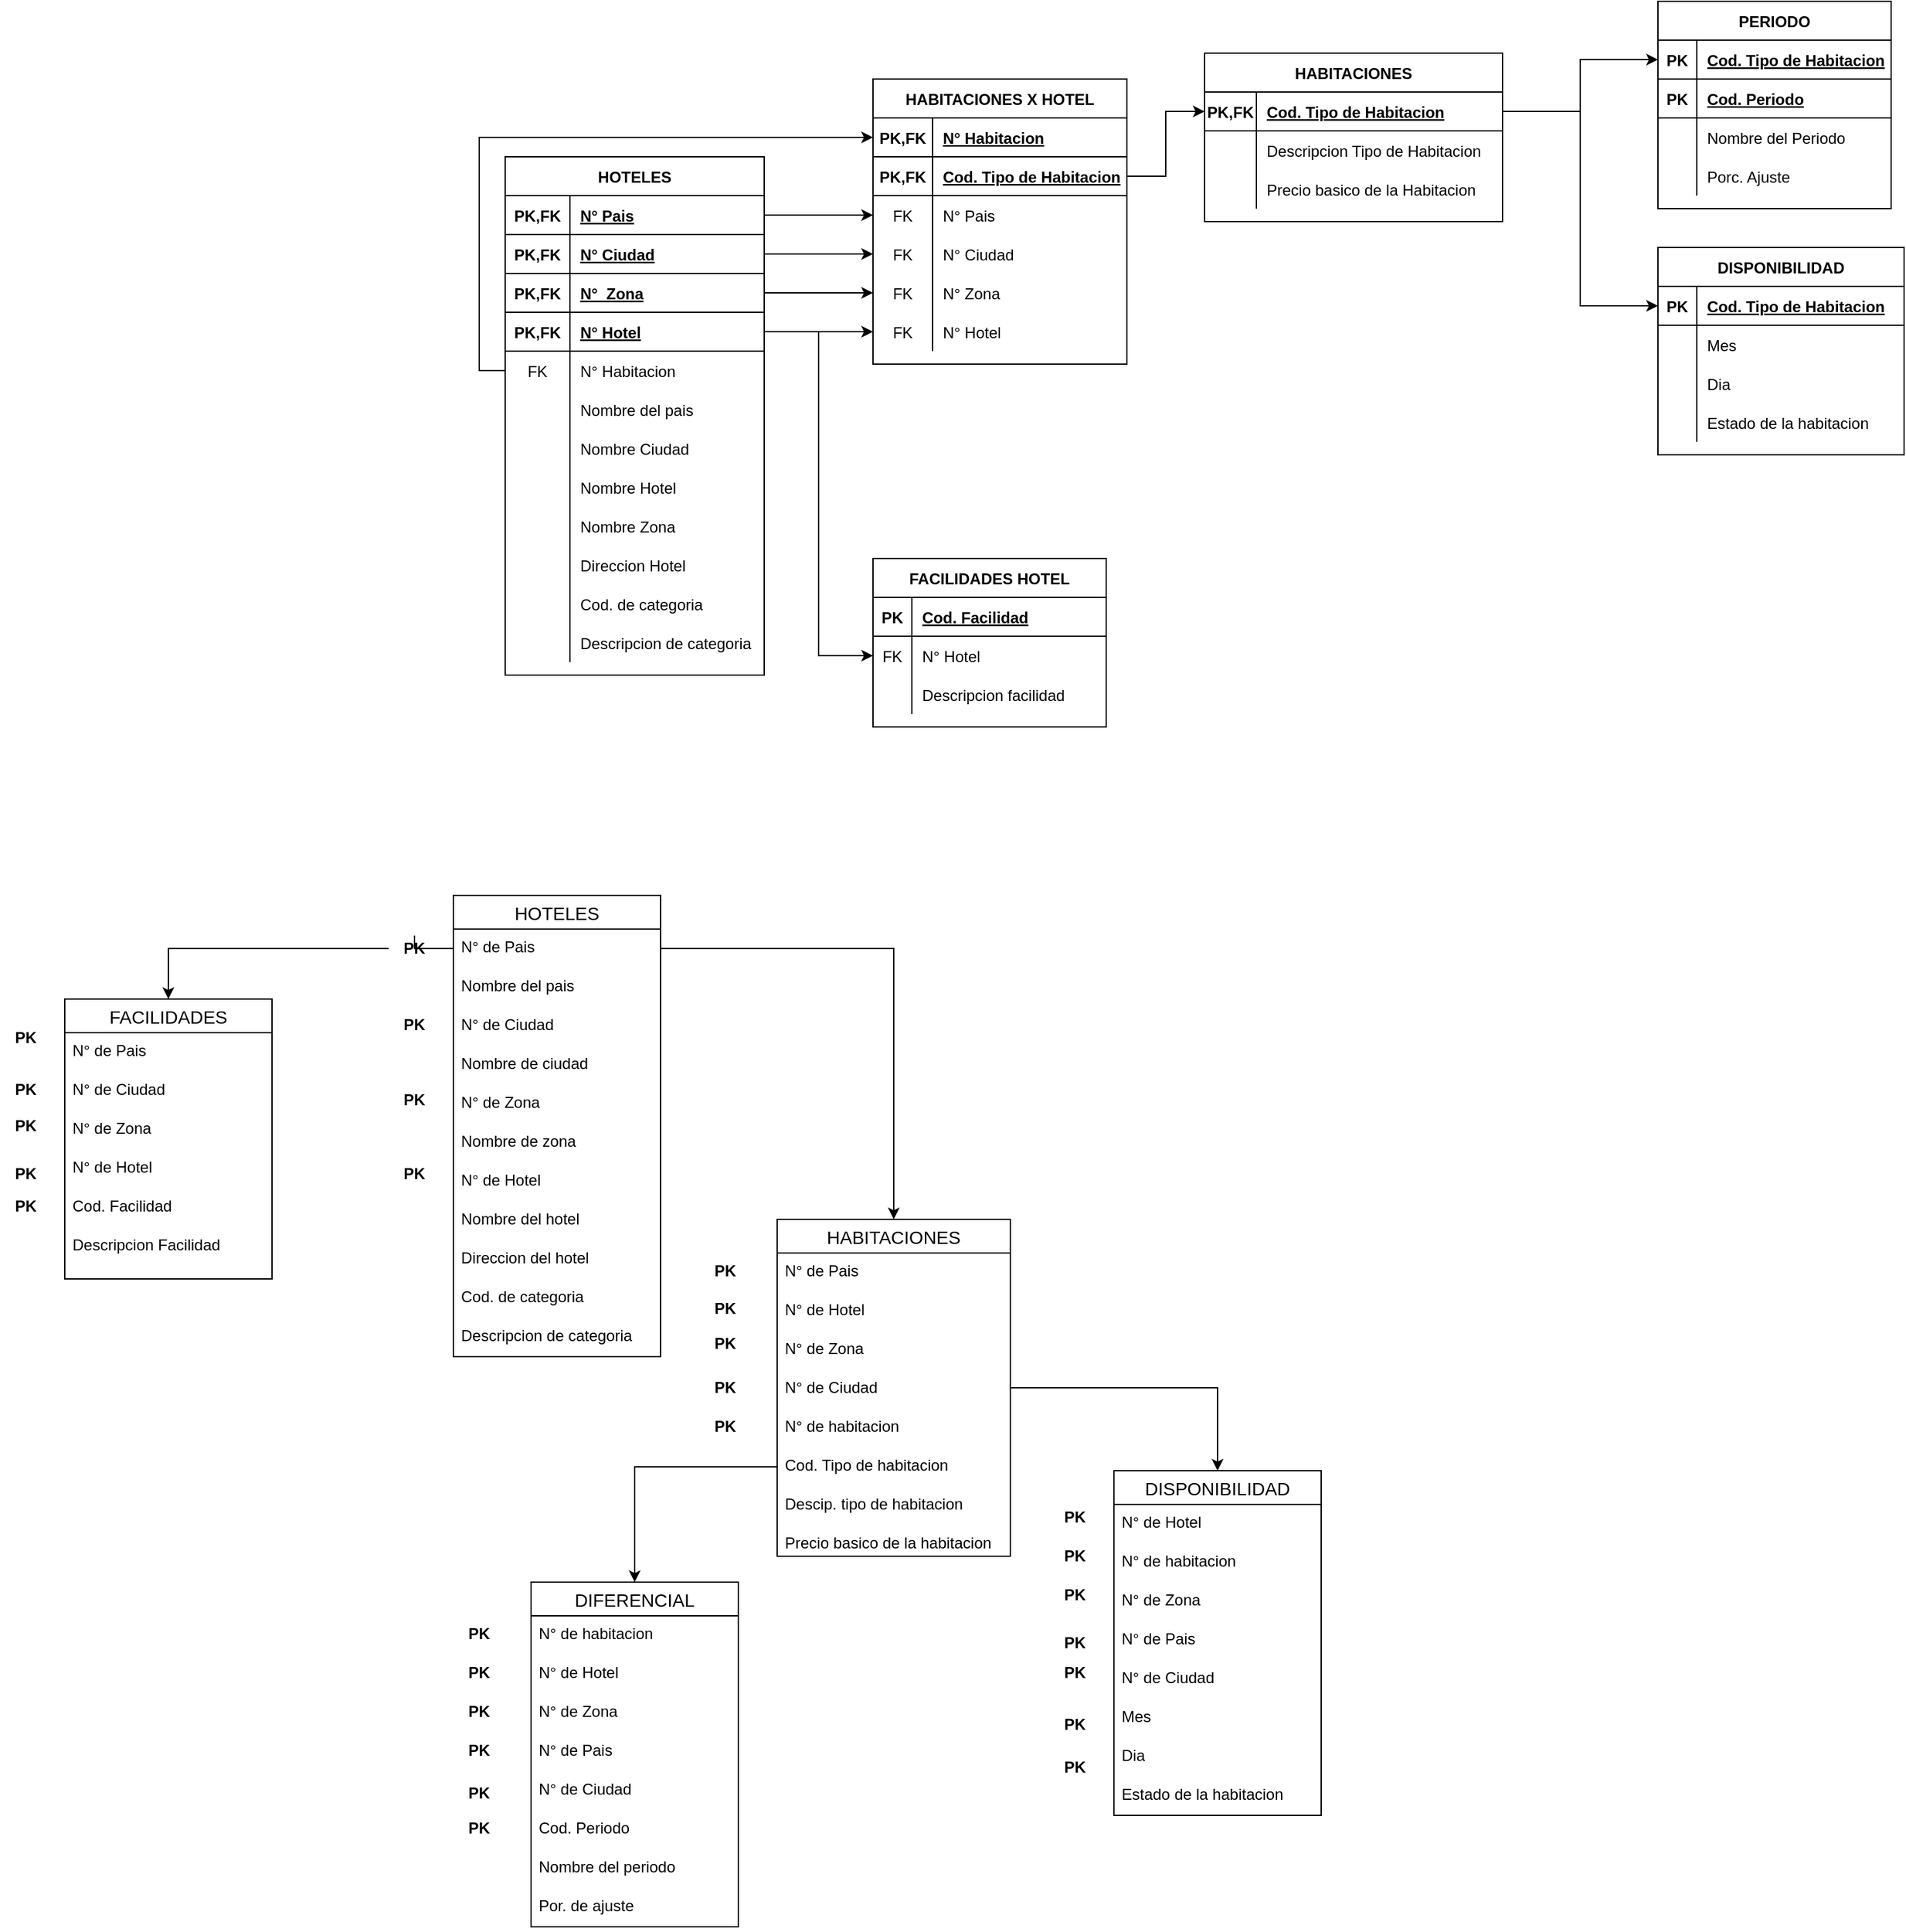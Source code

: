 <mxfile version="14.6.5" type="device"><diagram id="PNpQu36TEjZuCSMmcE2p" name="Page-1"><mxGraphModel dx="2406" dy="820" grid="1" gridSize="10" guides="1" tooltips="1" connect="1" arrows="1" fold="1" page="1" pageScale="1" pageWidth="827" pageHeight="1169" math="0" shadow="0"><root><mxCell id="0"/><mxCell id="1" parent="0"/><mxCell id="We7VljdSg91WFZDCfz8h-1" value="HOTELES" style="shape=table;startSize=30;container=1;collapsible=1;childLayout=tableLayout;fixedRows=1;rowLines=0;fontStyle=1;align=center;resizeLast=1;" parent="1" vertex="1"><mxGeometry x="130" y="290" width="200" height="400" as="geometry"/></mxCell><mxCell id="We7VljdSg91WFZDCfz8h-2" value="" style="shape=partialRectangle;collapsible=0;dropTarget=0;pointerEvents=0;fillColor=none;top=0;left=0;bottom=1;right=0;points=[[0,0.5],[1,0.5]];portConstraint=eastwest;" parent="We7VljdSg91WFZDCfz8h-1" vertex="1"><mxGeometry y="30" width="200" height="30" as="geometry"/></mxCell><mxCell id="We7VljdSg91WFZDCfz8h-3" value="PK,FK" style="shape=partialRectangle;connectable=0;fillColor=none;top=0;left=0;bottom=0;right=0;fontStyle=1;overflow=hidden;" parent="We7VljdSg91WFZDCfz8h-2" vertex="1"><mxGeometry width="50" height="30" as="geometry"/></mxCell><mxCell id="We7VljdSg91WFZDCfz8h-4" value="N° Pais" style="shape=partialRectangle;connectable=0;fillColor=none;top=0;left=0;bottom=0;right=0;align=left;spacingLeft=6;fontStyle=5;overflow=hidden;" parent="We7VljdSg91WFZDCfz8h-2" vertex="1"><mxGeometry x="50" width="150" height="30" as="geometry"/></mxCell><mxCell id="We7VljdSg91WFZDCfz8h-14" value="" style="shape=partialRectangle;collapsible=0;dropTarget=0;pointerEvents=0;fillColor=none;top=0;left=0;bottom=1;right=0;points=[[0,0.5],[1,0.5]];portConstraint=eastwest;" parent="We7VljdSg91WFZDCfz8h-1" vertex="1"><mxGeometry y="60" width="200" height="30" as="geometry"/></mxCell><mxCell id="We7VljdSg91WFZDCfz8h-15" value="PK,FK" style="shape=partialRectangle;connectable=0;fillColor=none;top=0;left=0;bottom=0;right=0;fontStyle=1;overflow=hidden;" parent="We7VljdSg91WFZDCfz8h-14" vertex="1"><mxGeometry width="50" height="30" as="geometry"/></mxCell><mxCell id="We7VljdSg91WFZDCfz8h-16" value="N° Ciudad" style="shape=partialRectangle;connectable=0;fillColor=none;top=0;left=0;bottom=0;right=0;align=left;spacingLeft=6;fontStyle=5;overflow=hidden;" parent="We7VljdSg91WFZDCfz8h-14" vertex="1"><mxGeometry x="50" width="150" height="30" as="geometry"/></mxCell><mxCell id="We7VljdSg91WFZDCfz8h-18" value="" style="shape=partialRectangle;collapsible=0;dropTarget=0;pointerEvents=0;fillColor=none;top=0;left=0;bottom=1;right=0;points=[[0,0.5],[1,0.5]];portConstraint=eastwest;" parent="We7VljdSg91WFZDCfz8h-1" vertex="1"><mxGeometry y="90" width="200" height="30" as="geometry"/></mxCell><mxCell id="We7VljdSg91WFZDCfz8h-19" value="PK,FK" style="shape=partialRectangle;connectable=0;fillColor=none;top=0;left=0;bottom=0;right=0;fontStyle=1;overflow=hidden;" parent="We7VljdSg91WFZDCfz8h-18" vertex="1"><mxGeometry width="50" height="30" as="geometry"/></mxCell><mxCell id="We7VljdSg91WFZDCfz8h-20" value="N°  Zona" style="shape=partialRectangle;connectable=0;fillColor=none;top=0;left=0;bottom=0;right=0;align=left;spacingLeft=6;fontStyle=5;overflow=hidden;" parent="We7VljdSg91WFZDCfz8h-18" vertex="1"><mxGeometry x="50" width="150" height="30" as="geometry"/></mxCell><mxCell id="We7VljdSg91WFZDCfz8h-21" value="" style="shape=partialRectangle;collapsible=0;dropTarget=0;pointerEvents=0;fillColor=none;top=0;left=0;bottom=1;right=0;points=[[0,0.5],[1,0.5]];portConstraint=eastwest;" parent="We7VljdSg91WFZDCfz8h-1" vertex="1"><mxGeometry y="120" width="200" height="30" as="geometry"/></mxCell><mxCell id="We7VljdSg91WFZDCfz8h-22" value="PK,FK" style="shape=partialRectangle;connectable=0;fillColor=none;top=0;left=0;bottom=0;right=0;fontStyle=1;overflow=hidden;" parent="We7VljdSg91WFZDCfz8h-21" vertex="1"><mxGeometry width="50" height="30" as="geometry"/></mxCell><mxCell id="We7VljdSg91WFZDCfz8h-23" value="N° Hotel" style="shape=partialRectangle;connectable=0;fillColor=none;top=0;left=0;bottom=0;right=0;align=left;spacingLeft=6;fontStyle=5;overflow=hidden;" parent="We7VljdSg91WFZDCfz8h-21" vertex="1"><mxGeometry x="50" width="150" height="30" as="geometry"/></mxCell><mxCell id="We7VljdSg91WFZDCfz8h-127" value="" style="shape=partialRectangle;collapsible=0;dropTarget=0;pointerEvents=0;fillColor=none;top=0;left=0;bottom=0;right=0;points=[[0,0.5],[1,0.5]];portConstraint=eastwest;" parent="We7VljdSg91WFZDCfz8h-1" vertex="1"><mxGeometry y="150" width="200" height="30" as="geometry"/></mxCell><mxCell id="We7VljdSg91WFZDCfz8h-128" value="FK" style="shape=partialRectangle;connectable=0;fillColor=none;top=0;left=0;bottom=0;right=0;fontStyle=0;overflow=hidden;" parent="We7VljdSg91WFZDCfz8h-127" vertex="1"><mxGeometry width="50" height="30" as="geometry"/></mxCell><mxCell id="We7VljdSg91WFZDCfz8h-129" value="N° Habitacion" style="shape=partialRectangle;connectable=0;fillColor=none;top=0;left=0;bottom=0;right=0;align=left;spacingLeft=6;fontStyle=0;overflow=hidden;" parent="We7VljdSg91WFZDCfz8h-127" vertex="1"><mxGeometry x="50" width="150" height="30" as="geometry"/></mxCell><mxCell id="We7VljdSg91WFZDCfz8h-5" value="" style="shape=partialRectangle;collapsible=0;dropTarget=0;pointerEvents=0;fillColor=none;top=0;left=0;bottom=0;right=0;points=[[0,0.5],[1,0.5]];portConstraint=eastwest;" parent="We7VljdSg91WFZDCfz8h-1" vertex="1"><mxGeometry y="180" width="200" height="30" as="geometry"/></mxCell><mxCell id="We7VljdSg91WFZDCfz8h-6" value="" style="shape=partialRectangle;connectable=0;fillColor=none;top=0;left=0;bottom=0;right=0;editable=1;overflow=hidden;" parent="We7VljdSg91WFZDCfz8h-5" vertex="1"><mxGeometry width="50" height="30" as="geometry"/></mxCell><mxCell id="We7VljdSg91WFZDCfz8h-7" value="Nombre del pais" style="shape=partialRectangle;connectable=0;fillColor=none;top=0;left=0;bottom=0;right=0;align=left;spacingLeft=6;overflow=hidden;" parent="We7VljdSg91WFZDCfz8h-5" vertex="1"><mxGeometry x="50" width="150" height="30" as="geometry"/></mxCell><mxCell id="We7VljdSg91WFZDCfz8h-8" value="" style="shape=partialRectangle;collapsible=0;dropTarget=0;pointerEvents=0;fillColor=none;top=0;left=0;bottom=0;right=0;points=[[0,0.5],[1,0.5]];portConstraint=eastwest;" parent="We7VljdSg91WFZDCfz8h-1" vertex="1"><mxGeometry y="210" width="200" height="30" as="geometry"/></mxCell><mxCell id="We7VljdSg91WFZDCfz8h-9" value="" style="shape=partialRectangle;connectable=0;fillColor=none;top=0;left=0;bottom=0;right=0;editable=1;overflow=hidden;" parent="We7VljdSg91WFZDCfz8h-8" vertex="1"><mxGeometry width="50" height="30" as="geometry"/></mxCell><mxCell id="We7VljdSg91WFZDCfz8h-10" value="Nombre Ciudad" style="shape=partialRectangle;connectable=0;fillColor=none;top=0;left=0;bottom=0;right=0;align=left;spacingLeft=6;overflow=hidden;" parent="We7VljdSg91WFZDCfz8h-8" vertex="1"><mxGeometry x="50" width="150" height="30" as="geometry"/></mxCell><mxCell id="We7VljdSg91WFZDCfz8h-24" value="" style="shape=partialRectangle;collapsible=0;dropTarget=0;pointerEvents=0;fillColor=none;top=0;left=0;bottom=0;right=0;points=[[0,0.5],[1,0.5]];portConstraint=eastwest;" parent="We7VljdSg91WFZDCfz8h-1" vertex="1"><mxGeometry y="240" width="200" height="30" as="geometry"/></mxCell><mxCell id="We7VljdSg91WFZDCfz8h-25" value="" style="shape=partialRectangle;connectable=0;fillColor=none;top=0;left=0;bottom=0;right=0;editable=1;overflow=hidden;" parent="We7VljdSg91WFZDCfz8h-24" vertex="1"><mxGeometry width="50" height="30" as="geometry"/></mxCell><mxCell id="We7VljdSg91WFZDCfz8h-26" value="Nombre Hotel" style="shape=partialRectangle;connectable=0;fillColor=none;top=0;left=0;bottom=0;right=0;align=left;spacingLeft=6;overflow=hidden;" parent="We7VljdSg91WFZDCfz8h-24" vertex="1"><mxGeometry x="50" width="150" height="30" as="geometry"/></mxCell><mxCell id="We7VljdSg91WFZDCfz8h-11" value="" style="shape=partialRectangle;collapsible=0;dropTarget=0;pointerEvents=0;fillColor=none;top=0;left=0;bottom=0;right=0;points=[[0,0.5],[1,0.5]];portConstraint=eastwest;" parent="We7VljdSg91WFZDCfz8h-1" vertex="1"><mxGeometry y="270" width="200" height="30" as="geometry"/></mxCell><mxCell id="We7VljdSg91WFZDCfz8h-12" value="" style="shape=partialRectangle;connectable=0;fillColor=none;top=0;left=0;bottom=0;right=0;editable=1;overflow=hidden;" parent="We7VljdSg91WFZDCfz8h-11" vertex="1"><mxGeometry width="50" height="30" as="geometry"/></mxCell><mxCell id="We7VljdSg91WFZDCfz8h-13" value="Nombre Zona" style="shape=partialRectangle;connectable=0;fillColor=none;top=0;left=0;bottom=0;right=0;align=left;spacingLeft=6;overflow=hidden;" parent="We7VljdSg91WFZDCfz8h-11" vertex="1"><mxGeometry x="50" width="150" height="30" as="geometry"/></mxCell><mxCell id="We7VljdSg91WFZDCfz8h-27" value="" style="shape=partialRectangle;collapsible=0;dropTarget=0;pointerEvents=0;fillColor=none;top=0;left=0;bottom=0;right=0;points=[[0,0.5],[1,0.5]];portConstraint=eastwest;" parent="We7VljdSg91WFZDCfz8h-1" vertex="1"><mxGeometry y="300" width="200" height="30" as="geometry"/></mxCell><mxCell id="We7VljdSg91WFZDCfz8h-28" value="" style="shape=partialRectangle;connectable=0;fillColor=none;top=0;left=0;bottom=0;right=0;editable=1;overflow=hidden;" parent="We7VljdSg91WFZDCfz8h-27" vertex="1"><mxGeometry width="50" height="30" as="geometry"/></mxCell><mxCell id="We7VljdSg91WFZDCfz8h-29" value="Direccion Hotel" style="shape=partialRectangle;connectable=0;fillColor=none;top=0;left=0;bottom=0;right=0;align=left;spacingLeft=6;overflow=hidden;" parent="We7VljdSg91WFZDCfz8h-27" vertex="1"><mxGeometry x="50" width="150" height="30" as="geometry"/></mxCell><mxCell id="We7VljdSg91WFZDCfz8h-30" value="" style="shape=partialRectangle;collapsible=0;dropTarget=0;pointerEvents=0;fillColor=none;top=0;left=0;bottom=0;right=0;points=[[0,0.5],[1,0.5]];portConstraint=eastwest;" parent="We7VljdSg91WFZDCfz8h-1" vertex="1"><mxGeometry y="330" width="200" height="30" as="geometry"/></mxCell><mxCell id="We7VljdSg91WFZDCfz8h-31" value="" style="shape=partialRectangle;connectable=0;fillColor=none;top=0;left=0;bottom=0;right=0;editable=1;overflow=hidden;" parent="We7VljdSg91WFZDCfz8h-30" vertex="1"><mxGeometry width="50" height="30" as="geometry"/></mxCell><mxCell id="We7VljdSg91WFZDCfz8h-32" value="Cod. de categoria" style="shape=partialRectangle;connectable=0;fillColor=none;top=0;left=0;bottom=0;right=0;align=left;spacingLeft=6;overflow=hidden;" parent="We7VljdSg91WFZDCfz8h-30" vertex="1"><mxGeometry x="50" width="150" height="30" as="geometry"/></mxCell><mxCell id="We7VljdSg91WFZDCfz8h-33" value="" style="shape=partialRectangle;collapsible=0;dropTarget=0;pointerEvents=0;fillColor=none;top=0;left=0;bottom=0;right=0;points=[[0,0.5],[1,0.5]];portConstraint=eastwest;" parent="We7VljdSg91WFZDCfz8h-1" vertex="1"><mxGeometry y="360" width="200" height="30" as="geometry"/></mxCell><mxCell id="We7VljdSg91WFZDCfz8h-34" value="" style="shape=partialRectangle;connectable=0;fillColor=none;top=0;left=0;bottom=0;right=0;editable=1;overflow=hidden;" parent="We7VljdSg91WFZDCfz8h-33" vertex="1"><mxGeometry width="50" height="30" as="geometry"/></mxCell><mxCell id="We7VljdSg91WFZDCfz8h-35" value="Descripcion de categoria" style="shape=partialRectangle;connectable=0;fillColor=none;top=0;left=0;bottom=0;right=0;align=left;spacingLeft=6;overflow=hidden;" parent="We7VljdSg91WFZDCfz8h-33" vertex="1"><mxGeometry x="50" width="150" height="30" as="geometry"/></mxCell><mxCell id="We7VljdSg91WFZDCfz8h-43" value="FACILIDADES HOTEL" style="shape=table;startSize=30;container=1;collapsible=1;childLayout=tableLayout;fixedRows=1;rowLines=0;fontStyle=1;align=center;resizeLast=1;" parent="1" vertex="1"><mxGeometry x="414" y="600" width="180" height="130" as="geometry"/></mxCell><mxCell id="We7VljdSg91WFZDCfz8h-44" value="" style="shape=partialRectangle;collapsible=0;dropTarget=0;pointerEvents=0;fillColor=none;top=0;left=0;bottom=1;right=0;points=[[0,0.5],[1,0.5]];portConstraint=eastwest;" parent="We7VljdSg91WFZDCfz8h-43" vertex="1"><mxGeometry y="30" width="180" height="30" as="geometry"/></mxCell><mxCell id="We7VljdSg91WFZDCfz8h-45" value="PK" style="shape=partialRectangle;connectable=0;fillColor=none;top=0;left=0;bottom=0;right=0;fontStyle=1;overflow=hidden;" parent="We7VljdSg91WFZDCfz8h-44" vertex="1"><mxGeometry width="30" height="30" as="geometry"/></mxCell><mxCell id="We7VljdSg91WFZDCfz8h-46" value="Cod. Facilidad" style="shape=partialRectangle;connectable=0;fillColor=none;top=0;left=0;bottom=0;right=0;align=left;spacingLeft=6;fontStyle=5;overflow=hidden;" parent="We7VljdSg91WFZDCfz8h-44" vertex="1"><mxGeometry x="30" width="150" height="30" as="geometry"/></mxCell><mxCell id="We7VljdSg91WFZDCfz8h-56" value="" style="shape=partialRectangle;collapsible=0;dropTarget=0;pointerEvents=0;fillColor=none;top=0;left=0;bottom=0;right=0;points=[[0,0.5],[1,0.5]];portConstraint=eastwest;" parent="We7VljdSg91WFZDCfz8h-43" vertex="1"><mxGeometry y="60" width="180" height="30" as="geometry"/></mxCell><mxCell id="We7VljdSg91WFZDCfz8h-57" value="FK" style="shape=partialRectangle;connectable=0;fillColor=none;top=0;left=0;bottom=0;right=0;fontStyle=0;overflow=hidden;" parent="We7VljdSg91WFZDCfz8h-56" vertex="1"><mxGeometry width="30" height="30" as="geometry"/></mxCell><mxCell id="We7VljdSg91WFZDCfz8h-58" value="N° Hotel" style="shape=partialRectangle;connectable=0;fillColor=none;top=0;left=0;bottom=0;right=0;align=left;spacingLeft=6;fontStyle=0;overflow=hidden;" parent="We7VljdSg91WFZDCfz8h-56" vertex="1"><mxGeometry x="30" width="150" height="30" as="geometry"/></mxCell><mxCell id="We7VljdSg91WFZDCfz8h-47" value="" style="shape=partialRectangle;collapsible=0;dropTarget=0;pointerEvents=0;fillColor=none;top=0;left=0;bottom=0;right=0;points=[[0,0.5],[1,0.5]];portConstraint=eastwest;" parent="We7VljdSg91WFZDCfz8h-43" vertex="1"><mxGeometry y="90" width="180" height="30" as="geometry"/></mxCell><mxCell id="We7VljdSg91WFZDCfz8h-48" value="" style="shape=partialRectangle;connectable=0;fillColor=none;top=0;left=0;bottom=0;right=0;editable=1;overflow=hidden;" parent="We7VljdSg91WFZDCfz8h-47" vertex="1"><mxGeometry width="30" height="30" as="geometry"/></mxCell><mxCell id="We7VljdSg91WFZDCfz8h-49" value="Descripcion facilidad" style="shape=partialRectangle;connectable=0;fillColor=none;top=0;left=0;bottom=0;right=0;align=left;spacingLeft=6;overflow=hidden;" parent="We7VljdSg91WFZDCfz8h-47" vertex="1"><mxGeometry x="30" width="150" height="30" as="geometry"/></mxCell><mxCell id="We7VljdSg91WFZDCfz8h-59" style="edgeStyle=orthogonalEdgeStyle;rounded=0;orthogonalLoop=1;jettySize=auto;html=1;exitX=1;exitY=0.5;exitDx=0;exitDy=0;entryX=0;entryY=0.5;entryDx=0;entryDy=0;" parent="1" source="We7VljdSg91WFZDCfz8h-21" target="We7VljdSg91WFZDCfz8h-56" edge="1"><mxGeometry relative="1" as="geometry"/></mxCell><mxCell id="We7VljdSg91WFZDCfz8h-60" value="HABITACIONES" style="shape=table;startSize=30;container=1;collapsible=1;childLayout=tableLayout;fixedRows=1;rowLines=0;fontStyle=1;align=center;resizeLast=1;" parent="1" vertex="1"><mxGeometry x="670" y="210" width="230" height="130" as="geometry"/></mxCell><mxCell id="We7VljdSg91WFZDCfz8h-61" value="" style="shape=partialRectangle;collapsible=0;dropTarget=0;pointerEvents=0;fillColor=none;top=0;left=0;bottom=1;right=0;points=[[0,0.5],[1,0.5]];portConstraint=eastwest;" parent="We7VljdSg91WFZDCfz8h-60" vertex="1"><mxGeometry y="30" width="230" height="30" as="geometry"/></mxCell><mxCell id="We7VljdSg91WFZDCfz8h-62" value="PK,FK" style="shape=partialRectangle;connectable=0;fillColor=none;top=0;left=0;bottom=0;right=0;fontStyle=1;overflow=hidden;" parent="We7VljdSg91WFZDCfz8h-61" vertex="1"><mxGeometry width="40" height="30" as="geometry"/></mxCell><mxCell id="We7VljdSg91WFZDCfz8h-63" value="Cod. Tipo de Habitacion" style="shape=partialRectangle;connectable=0;fillColor=none;top=0;left=0;bottom=0;right=0;align=left;spacingLeft=6;fontStyle=5;overflow=hidden;" parent="We7VljdSg91WFZDCfz8h-61" vertex="1"><mxGeometry x="40" width="190" height="30" as="geometry"/></mxCell><mxCell id="We7VljdSg91WFZDCfz8h-67" value="" style="shape=partialRectangle;collapsible=0;dropTarget=0;pointerEvents=0;fillColor=none;top=0;left=0;bottom=0;right=0;points=[[0,0.5],[1,0.5]];portConstraint=eastwest;" parent="We7VljdSg91WFZDCfz8h-60" vertex="1"><mxGeometry y="60" width="230" height="30" as="geometry"/></mxCell><mxCell id="We7VljdSg91WFZDCfz8h-68" value="" style="shape=partialRectangle;connectable=0;fillColor=none;top=0;left=0;bottom=0;right=0;editable=1;overflow=hidden;" parent="We7VljdSg91WFZDCfz8h-67" vertex="1"><mxGeometry width="40" height="30" as="geometry"/></mxCell><mxCell id="We7VljdSg91WFZDCfz8h-69" value="Descripcion Tipo de Habitacion" style="shape=partialRectangle;connectable=0;fillColor=none;top=0;left=0;bottom=0;right=0;align=left;spacingLeft=6;overflow=hidden;" parent="We7VljdSg91WFZDCfz8h-67" vertex="1"><mxGeometry x="40" width="190" height="30" as="geometry"/></mxCell><mxCell id="We7VljdSg91WFZDCfz8h-70" value="" style="shape=partialRectangle;collapsible=0;dropTarget=0;pointerEvents=0;fillColor=none;top=0;left=0;bottom=0;right=0;points=[[0,0.5],[1,0.5]];portConstraint=eastwest;" parent="We7VljdSg91WFZDCfz8h-60" vertex="1"><mxGeometry y="90" width="230" height="30" as="geometry"/></mxCell><mxCell id="We7VljdSg91WFZDCfz8h-71" value="" style="shape=partialRectangle;connectable=0;fillColor=none;top=0;left=0;bottom=0;right=0;editable=1;overflow=hidden;" parent="We7VljdSg91WFZDCfz8h-70" vertex="1"><mxGeometry width="40" height="30" as="geometry"/></mxCell><mxCell id="We7VljdSg91WFZDCfz8h-72" value="Precio basico de la Habitacion" style="shape=partialRectangle;connectable=0;fillColor=none;top=0;left=0;bottom=0;right=0;align=left;spacingLeft=6;overflow=hidden;" parent="We7VljdSg91WFZDCfz8h-70" vertex="1"><mxGeometry x="40" width="190" height="30" as="geometry"/></mxCell><mxCell id="We7VljdSg91WFZDCfz8h-73" value="PERIODO" style="shape=table;startSize=30;container=1;collapsible=1;childLayout=tableLayout;fixedRows=1;rowLines=0;fontStyle=1;align=center;resizeLast=1;" parent="1" vertex="1"><mxGeometry x="1020" y="170" width="180" height="160" as="geometry"/></mxCell><mxCell id="We7VljdSg91WFZDCfz8h-74" value="" style="shape=partialRectangle;collapsible=0;dropTarget=0;pointerEvents=0;fillColor=none;top=0;left=0;bottom=1;right=0;points=[[0,0.5],[1,0.5]];portConstraint=eastwest;" parent="We7VljdSg91WFZDCfz8h-73" vertex="1"><mxGeometry y="30" width="180" height="30" as="geometry"/></mxCell><mxCell id="We7VljdSg91WFZDCfz8h-75" value="PK" style="shape=partialRectangle;connectable=0;fillColor=none;top=0;left=0;bottom=0;right=0;fontStyle=1;overflow=hidden;" parent="We7VljdSg91WFZDCfz8h-74" vertex="1"><mxGeometry width="30" height="30" as="geometry"/></mxCell><mxCell id="We7VljdSg91WFZDCfz8h-76" value="Cod. Tipo de Habitacion" style="shape=partialRectangle;connectable=0;fillColor=none;top=0;left=0;bottom=0;right=0;align=left;spacingLeft=6;fontStyle=5;overflow=hidden;" parent="We7VljdSg91WFZDCfz8h-74" vertex="1"><mxGeometry x="30" width="150" height="30" as="geometry"/></mxCell><mxCell id="We7VljdSg91WFZDCfz8h-154" value="" style="shape=partialRectangle;collapsible=0;dropTarget=0;pointerEvents=0;fillColor=none;top=0;left=0;bottom=1;right=0;points=[[0,0.5],[1,0.5]];portConstraint=eastwest;" parent="We7VljdSg91WFZDCfz8h-73" vertex="1"><mxGeometry y="60" width="180" height="30" as="geometry"/></mxCell><mxCell id="We7VljdSg91WFZDCfz8h-155" value="PK" style="shape=partialRectangle;connectable=0;fillColor=none;top=0;left=0;bottom=0;right=0;fontStyle=1;overflow=hidden;" parent="We7VljdSg91WFZDCfz8h-154" vertex="1"><mxGeometry width="30" height="30" as="geometry"/></mxCell><mxCell id="We7VljdSg91WFZDCfz8h-156" value="Cod. Periodo" style="shape=partialRectangle;connectable=0;fillColor=none;top=0;left=0;bottom=0;right=0;align=left;spacingLeft=6;fontStyle=5;overflow=hidden;" parent="We7VljdSg91WFZDCfz8h-154" vertex="1"><mxGeometry x="30" width="150" height="30" as="geometry"/></mxCell><mxCell id="We7VljdSg91WFZDCfz8h-77" value="" style="shape=partialRectangle;collapsible=0;dropTarget=0;pointerEvents=0;fillColor=none;top=0;left=0;bottom=0;right=0;points=[[0,0.5],[1,0.5]];portConstraint=eastwest;" parent="We7VljdSg91WFZDCfz8h-73" vertex="1"><mxGeometry y="90" width="180" height="30" as="geometry"/></mxCell><mxCell id="We7VljdSg91WFZDCfz8h-78" value="" style="shape=partialRectangle;connectable=0;fillColor=none;top=0;left=0;bottom=0;right=0;editable=1;overflow=hidden;" parent="We7VljdSg91WFZDCfz8h-77" vertex="1"><mxGeometry width="30" height="30" as="geometry"/></mxCell><mxCell id="We7VljdSg91WFZDCfz8h-79" value="Nombre del Periodo" style="shape=partialRectangle;connectable=0;fillColor=none;top=0;left=0;bottom=0;right=0;align=left;spacingLeft=6;overflow=hidden;" parent="We7VljdSg91WFZDCfz8h-77" vertex="1"><mxGeometry x="30" width="150" height="30" as="geometry"/></mxCell><mxCell id="We7VljdSg91WFZDCfz8h-80" value="" style="shape=partialRectangle;collapsible=0;dropTarget=0;pointerEvents=0;fillColor=none;top=0;left=0;bottom=0;right=0;points=[[0,0.5],[1,0.5]];portConstraint=eastwest;" parent="We7VljdSg91WFZDCfz8h-73" vertex="1"><mxGeometry y="120" width="180" height="30" as="geometry"/></mxCell><mxCell id="We7VljdSg91WFZDCfz8h-81" value="" style="shape=partialRectangle;connectable=0;fillColor=none;top=0;left=0;bottom=0;right=0;editable=1;overflow=hidden;" parent="We7VljdSg91WFZDCfz8h-80" vertex="1"><mxGeometry width="30" height="30" as="geometry"/></mxCell><mxCell id="We7VljdSg91WFZDCfz8h-82" value="Porc. Ajuste" style="shape=partialRectangle;connectable=0;fillColor=none;top=0;left=0;bottom=0;right=0;align=left;spacingLeft=6;overflow=hidden;" parent="We7VljdSg91WFZDCfz8h-80" vertex="1"><mxGeometry x="30" width="150" height="30" as="geometry"/></mxCell><mxCell id="We7VljdSg91WFZDCfz8h-86" value="DISPONIBILIDAD" style="shape=table;startSize=30;container=1;collapsible=1;childLayout=tableLayout;fixedRows=1;rowLines=0;fontStyle=1;align=center;resizeLast=1;" parent="1" vertex="1"><mxGeometry x="1020" y="360" width="190" height="160" as="geometry"/></mxCell><mxCell id="We7VljdSg91WFZDCfz8h-87" value="" style="shape=partialRectangle;collapsible=0;dropTarget=0;pointerEvents=0;fillColor=none;top=0;left=0;bottom=1;right=0;points=[[0,0.5],[1,0.5]];portConstraint=eastwest;" parent="We7VljdSg91WFZDCfz8h-86" vertex="1"><mxGeometry y="30" width="190" height="30" as="geometry"/></mxCell><mxCell id="We7VljdSg91WFZDCfz8h-88" value="PK" style="shape=partialRectangle;connectable=0;fillColor=none;top=0;left=0;bottom=0;right=0;fontStyle=1;overflow=hidden;" parent="We7VljdSg91WFZDCfz8h-87" vertex="1"><mxGeometry width="30" height="30" as="geometry"/></mxCell><mxCell id="We7VljdSg91WFZDCfz8h-89" value="Cod. Tipo de Habitacion" style="shape=partialRectangle;connectable=0;fillColor=none;top=0;left=0;bottom=0;right=0;align=left;spacingLeft=6;fontStyle=5;overflow=hidden;" parent="We7VljdSg91WFZDCfz8h-87" vertex="1"><mxGeometry x="30" width="160" height="30" as="geometry"/></mxCell><mxCell id="We7VljdSg91WFZDCfz8h-90" value="" style="shape=partialRectangle;collapsible=0;dropTarget=0;pointerEvents=0;fillColor=none;top=0;left=0;bottom=0;right=0;points=[[0,0.5],[1,0.5]];portConstraint=eastwest;" parent="We7VljdSg91WFZDCfz8h-86" vertex="1"><mxGeometry y="60" width="190" height="30" as="geometry"/></mxCell><mxCell id="We7VljdSg91WFZDCfz8h-91" value="" style="shape=partialRectangle;connectable=0;fillColor=none;top=0;left=0;bottom=0;right=0;editable=1;overflow=hidden;" parent="We7VljdSg91WFZDCfz8h-90" vertex="1"><mxGeometry width="30" height="30" as="geometry"/></mxCell><mxCell id="We7VljdSg91WFZDCfz8h-92" value="Mes" style="shape=partialRectangle;connectable=0;fillColor=none;top=0;left=0;bottom=0;right=0;align=left;spacingLeft=6;overflow=hidden;" parent="We7VljdSg91WFZDCfz8h-90" vertex="1"><mxGeometry x="30" width="160" height="30" as="geometry"/></mxCell><mxCell id="We7VljdSg91WFZDCfz8h-93" value="" style="shape=partialRectangle;collapsible=0;dropTarget=0;pointerEvents=0;fillColor=none;top=0;left=0;bottom=0;right=0;points=[[0,0.5],[1,0.5]];portConstraint=eastwest;" parent="We7VljdSg91WFZDCfz8h-86" vertex="1"><mxGeometry y="90" width="190" height="30" as="geometry"/></mxCell><mxCell id="We7VljdSg91WFZDCfz8h-94" value="" style="shape=partialRectangle;connectable=0;fillColor=none;top=0;left=0;bottom=0;right=0;editable=1;overflow=hidden;" parent="We7VljdSg91WFZDCfz8h-93" vertex="1"><mxGeometry width="30" height="30" as="geometry"/></mxCell><mxCell id="We7VljdSg91WFZDCfz8h-95" value="Dia" style="shape=partialRectangle;connectable=0;fillColor=none;top=0;left=0;bottom=0;right=0;align=left;spacingLeft=6;overflow=hidden;" parent="We7VljdSg91WFZDCfz8h-93" vertex="1"><mxGeometry x="30" width="160" height="30" as="geometry"/></mxCell><mxCell id="We7VljdSg91WFZDCfz8h-96" value="" style="shape=partialRectangle;collapsible=0;dropTarget=0;pointerEvents=0;fillColor=none;top=0;left=0;bottom=0;right=0;points=[[0,0.5],[1,0.5]];portConstraint=eastwest;" parent="We7VljdSg91WFZDCfz8h-86" vertex="1"><mxGeometry y="120" width="190" height="30" as="geometry"/></mxCell><mxCell id="We7VljdSg91WFZDCfz8h-97" value="" style="shape=partialRectangle;connectable=0;fillColor=none;top=0;left=0;bottom=0;right=0;editable=1;overflow=hidden;" parent="We7VljdSg91WFZDCfz8h-96" vertex="1"><mxGeometry width="30" height="30" as="geometry"/></mxCell><mxCell id="We7VljdSg91WFZDCfz8h-98" value="Estado de la habitacion" style="shape=partialRectangle;connectable=0;fillColor=none;top=0;left=0;bottom=0;right=0;align=left;spacingLeft=6;overflow=hidden;" parent="We7VljdSg91WFZDCfz8h-96" vertex="1"><mxGeometry x="30" width="160" height="30" as="geometry"/></mxCell><mxCell id="We7VljdSg91WFZDCfz8h-102" value="HABITACIONES X HOTEL" style="shape=table;startSize=30;container=1;collapsible=1;childLayout=tableLayout;fixedRows=1;rowLines=0;fontStyle=1;align=center;resizeLast=1;" parent="1" vertex="1"><mxGeometry x="414" y="230" width="196" height="220" as="geometry"/></mxCell><mxCell id="We7VljdSg91WFZDCfz8h-103" value="" style="shape=partialRectangle;collapsible=0;dropTarget=0;pointerEvents=0;fillColor=none;top=0;left=0;bottom=1;right=0;points=[[0,0.5],[1,0.5]];portConstraint=eastwest;" parent="We7VljdSg91WFZDCfz8h-102" vertex="1"><mxGeometry y="30" width="196" height="30" as="geometry"/></mxCell><mxCell id="We7VljdSg91WFZDCfz8h-104" value="PK,FK" style="shape=partialRectangle;connectable=0;fillColor=none;top=0;left=0;bottom=0;right=0;fontStyle=1;overflow=hidden;" parent="We7VljdSg91WFZDCfz8h-103" vertex="1"><mxGeometry width="46" height="30" as="geometry"/></mxCell><mxCell id="We7VljdSg91WFZDCfz8h-105" value="N° Habitacion" style="shape=partialRectangle;connectable=0;fillColor=none;top=0;left=0;bottom=0;right=0;align=left;spacingLeft=6;fontStyle=5;overflow=hidden;" parent="We7VljdSg91WFZDCfz8h-103" vertex="1"><mxGeometry x="46" width="150" height="30" as="geometry"/></mxCell><mxCell id="We7VljdSg91WFZDCfz8h-146" value="" style="shape=partialRectangle;collapsible=0;dropTarget=0;pointerEvents=0;fillColor=none;top=0;left=0;bottom=1;right=0;points=[[0,0.5],[1,0.5]];portConstraint=eastwest;" parent="We7VljdSg91WFZDCfz8h-102" vertex="1"><mxGeometry y="60" width="196" height="30" as="geometry"/></mxCell><mxCell id="We7VljdSg91WFZDCfz8h-147" value="PK,FK" style="shape=partialRectangle;connectable=0;fillColor=none;top=0;left=0;bottom=0;right=0;fontStyle=1;overflow=hidden;" parent="We7VljdSg91WFZDCfz8h-146" vertex="1"><mxGeometry width="46" height="30" as="geometry"/></mxCell><mxCell id="We7VljdSg91WFZDCfz8h-148" value="Cod. Tipo de Habitacion" style="shape=partialRectangle;connectable=0;fillColor=none;top=0;left=0;bottom=0;right=0;align=left;spacingLeft=6;fontStyle=5;overflow=hidden;" parent="We7VljdSg91WFZDCfz8h-146" vertex="1"><mxGeometry x="46" width="150" height="30" as="geometry"/></mxCell><mxCell id="We7VljdSg91WFZDCfz8h-115" value="" style="shape=partialRectangle;collapsible=0;dropTarget=0;pointerEvents=0;fillColor=none;top=0;left=0;bottom=0;right=0;points=[[0,0.5],[1,0.5]];portConstraint=eastwest;" parent="We7VljdSg91WFZDCfz8h-102" vertex="1"><mxGeometry y="90" width="196" height="30" as="geometry"/></mxCell><mxCell id="We7VljdSg91WFZDCfz8h-116" value="FK" style="shape=partialRectangle;connectable=0;fillColor=none;top=0;left=0;bottom=0;right=0;fontStyle=0;overflow=hidden;" parent="We7VljdSg91WFZDCfz8h-115" vertex="1"><mxGeometry width="46" height="30" as="geometry"/></mxCell><mxCell id="We7VljdSg91WFZDCfz8h-117" value="N° Pais" style="shape=partialRectangle;connectable=0;fillColor=none;top=0;left=0;bottom=0;right=0;align=left;spacingLeft=6;fontStyle=0;overflow=hidden;" parent="We7VljdSg91WFZDCfz8h-115" vertex="1"><mxGeometry x="46" width="150" height="30" as="geometry"/></mxCell><mxCell id="We7VljdSg91WFZDCfz8h-118" value="" style="shape=partialRectangle;collapsible=0;dropTarget=0;pointerEvents=0;fillColor=none;top=0;left=0;bottom=0;right=0;points=[[0,0.5],[1,0.5]];portConstraint=eastwest;" parent="We7VljdSg91WFZDCfz8h-102" vertex="1"><mxGeometry y="120" width="196" height="30" as="geometry"/></mxCell><mxCell id="We7VljdSg91WFZDCfz8h-119" value="FK" style="shape=partialRectangle;connectable=0;fillColor=none;top=0;left=0;bottom=0;right=0;fontStyle=0;overflow=hidden;" parent="We7VljdSg91WFZDCfz8h-118" vertex="1"><mxGeometry width="46" height="30" as="geometry"/></mxCell><mxCell id="We7VljdSg91WFZDCfz8h-120" value="N° Ciudad" style="shape=partialRectangle;connectable=0;fillColor=none;top=0;left=0;bottom=0;right=0;align=left;spacingLeft=6;fontStyle=0;overflow=hidden;" parent="We7VljdSg91WFZDCfz8h-118" vertex="1"><mxGeometry x="46" width="150" height="30" as="geometry"/></mxCell><mxCell id="We7VljdSg91WFZDCfz8h-121" value="" style="shape=partialRectangle;collapsible=0;dropTarget=0;pointerEvents=0;fillColor=none;top=0;left=0;bottom=0;right=0;points=[[0,0.5],[1,0.5]];portConstraint=eastwest;" parent="We7VljdSg91WFZDCfz8h-102" vertex="1"><mxGeometry y="150" width="196" height="30" as="geometry"/></mxCell><mxCell id="We7VljdSg91WFZDCfz8h-122" value="FK" style="shape=partialRectangle;connectable=0;fillColor=none;top=0;left=0;bottom=0;right=0;fontStyle=0;overflow=hidden;" parent="We7VljdSg91WFZDCfz8h-121" vertex="1"><mxGeometry width="46" height="30" as="geometry"/></mxCell><mxCell id="We7VljdSg91WFZDCfz8h-123" value="N° Zona" style="shape=partialRectangle;connectable=0;fillColor=none;top=0;left=0;bottom=0;right=0;align=left;spacingLeft=6;fontStyle=0;overflow=hidden;" parent="We7VljdSg91WFZDCfz8h-121" vertex="1"><mxGeometry x="46" width="150" height="30" as="geometry"/></mxCell><mxCell id="We7VljdSg91WFZDCfz8h-139" value="" style="shape=partialRectangle;collapsible=0;dropTarget=0;pointerEvents=0;fillColor=none;top=0;left=0;bottom=0;right=0;points=[[0,0.5],[1,0.5]];portConstraint=eastwest;" parent="We7VljdSg91WFZDCfz8h-102" vertex="1"><mxGeometry y="180" width="196" height="30" as="geometry"/></mxCell><mxCell id="We7VljdSg91WFZDCfz8h-140" value="FK" style="shape=partialRectangle;connectable=0;fillColor=none;top=0;left=0;bottom=0;right=0;fontStyle=0;overflow=hidden;" parent="We7VljdSg91WFZDCfz8h-139" vertex="1"><mxGeometry width="46" height="30" as="geometry"/></mxCell><mxCell id="We7VljdSg91WFZDCfz8h-141" value="N° Hotel" style="shape=partialRectangle;connectable=0;fillColor=none;top=0;left=0;bottom=0;right=0;align=left;spacingLeft=6;fontStyle=0;overflow=hidden;" parent="We7VljdSg91WFZDCfz8h-139" vertex="1"><mxGeometry x="46" width="150" height="30" as="geometry"/></mxCell><mxCell id="We7VljdSg91WFZDCfz8h-136" style="edgeStyle=orthogonalEdgeStyle;rounded=0;orthogonalLoop=1;jettySize=auto;html=1;exitX=1;exitY=0.5;exitDx=0;exitDy=0;entryX=0;entryY=0.5;entryDx=0;entryDy=0;" parent="1" source="We7VljdSg91WFZDCfz8h-2" target="We7VljdSg91WFZDCfz8h-115" edge="1"><mxGeometry relative="1" as="geometry"/></mxCell><mxCell id="We7VljdSg91WFZDCfz8h-137" style="edgeStyle=orthogonalEdgeStyle;rounded=0;orthogonalLoop=1;jettySize=auto;html=1;exitX=1;exitY=0.5;exitDx=0;exitDy=0;entryX=0;entryY=0.5;entryDx=0;entryDy=0;" parent="1" source="We7VljdSg91WFZDCfz8h-14" target="We7VljdSg91WFZDCfz8h-118" edge="1"><mxGeometry relative="1" as="geometry"/></mxCell><mxCell id="We7VljdSg91WFZDCfz8h-138" style="edgeStyle=orthogonalEdgeStyle;rounded=0;orthogonalLoop=1;jettySize=auto;html=1;exitX=1;exitY=0.5;exitDx=0;exitDy=0;" parent="1" source="We7VljdSg91WFZDCfz8h-18" target="We7VljdSg91WFZDCfz8h-121" edge="1"><mxGeometry relative="1" as="geometry"/></mxCell><mxCell id="We7VljdSg91WFZDCfz8h-142" style="edgeStyle=orthogonalEdgeStyle;rounded=0;orthogonalLoop=1;jettySize=auto;html=1;exitX=1;exitY=0.5;exitDx=0;exitDy=0;entryX=0;entryY=0.5;entryDx=0;entryDy=0;" parent="1" source="We7VljdSg91WFZDCfz8h-21" target="We7VljdSg91WFZDCfz8h-139" edge="1"><mxGeometry relative="1" as="geometry"/></mxCell><mxCell id="We7VljdSg91WFZDCfz8h-149" style="edgeStyle=orthogonalEdgeStyle;rounded=0;orthogonalLoop=1;jettySize=auto;html=1;exitX=1;exitY=0.5;exitDx=0;exitDy=0;" parent="1" source="We7VljdSg91WFZDCfz8h-146" target="We7VljdSg91WFZDCfz8h-61" edge="1"><mxGeometry relative="1" as="geometry"/></mxCell><mxCell id="We7VljdSg91WFZDCfz8h-153" style="edgeStyle=orthogonalEdgeStyle;rounded=0;orthogonalLoop=1;jettySize=auto;html=1;exitX=0;exitY=0.5;exitDx=0;exitDy=0;entryX=0;entryY=0.5;entryDx=0;entryDy=0;" parent="1" source="We7VljdSg91WFZDCfz8h-127" target="We7VljdSg91WFZDCfz8h-103" edge="1"><mxGeometry relative="1" as="geometry"/></mxCell><mxCell id="We7VljdSg91WFZDCfz8h-157" style="edgeStyle=orthogonalEdgeStyle;rounded=0;orthogonalLoop=1;jettySize=auto;html=1;exitX=1;exitY=0.5;exitDx=0;exitDy=0;" parent="1" source="We7VljdSg91WFZDCfz8h-61" target="We7VljdSg91WFZDCfz8h-74" edge="1"><mxGeometry relative="1" as="geometry"/></mxCell><mxCell id="We7VljdSg91WFZDCfz8h-158" style="edgeStyle=orthogonalEdgeStyle;rounded=0;orthogonalLoop=1;jettySize=auto;html=1;exitX=1;exitY=0.5;exitDx=0;exitDy=0;entryX=0;entryY=0.5;entryDx=0;entryDy=0;" parent="1" source="We7VljdSg91WFZDCfz8h-61" target="We7VljdSg91WFZDCfz8h-87" edge="1"><mxGeometry relative="1" as="geometry"/></mxCell><mxCell id="GX_AQfLlQeRfEoEBp5Hm-18" value="HOTELES" style="swimlane;fontStyle=0;childLayout=stackLayout;horizontal=1;startSize=26;horizontalStack=0;resizeParent=1;resizeParentMax=0;resizeLast=0;collapsible=1;marginBottom=0;align=center;fontSize=14;" parent="1" vertex="1"><mxGeometry x="90" y="860" width="160" height="356" as="geometry"/></mxCell><mxCell id="GX_AQfLlQeRfEoEBp5Hm-19" value="N° de Pais" style="text;strokeColor=none;fillColor=none;spacingLeft=4;spacingRight=4;overflow=hidden;rotatable=0;points=[[0,0.5],[1,0.5]];portConstraint=eastwest;fontSize=12;" parent="GX_AQfLlQeRfEoEBp5Hm-18" vertex="1"><mxGeometry y="26" width="160" height="30" as="geometry"/></mxCell><mxCell id="GX_AQfLlQeRfEoEBp5Hm-20" value="Nombre del pais" style="text;strokeColor=none;fillColor=none;spacingLeft=4;spacingRight=4;overflow=hidden;rotatable=0;points=[[0,0.5],[1,0.5]];portConstraint=eastwest;fontSize=12;" parent="GX_AQfLlQeRfEoEBp5Hm-18" vertex="1"><mxGeometry y="56" width="160" height="30" as="geometry"/></mxCell><mxCell id="GX_AQfLlQeRfEoEBp5Hm-21" value="N° de Ciudad" style="text;strokeColor=none;fillColor=none;spacingLeft=4;spacingRight=4;overflow=hidden;rotatable=0;points=[[0,0.5],[1,0.5]];portConstraint=eastwest;fontSize=12;" parent="GX_AQfLlQeRfEoEBp5Hm-18" vertex="1"><mxGeometry y="86" width="160" height="30" as="geometry"/></mxCell><mxCell id="GX_AQfLlQeRfEoEBp5Hm-30" value="Nombre de ciudad" style="text;strokeColor=none;fillColor=none;spacingLeft=4;spacingRight=4;overflow=hidden;rotatable=0;points=[[0,0.5],[1,0.5]];portConstraint=eastwest;fontSize=12;" parent="GX_AQfLlQeRfEoEBp5Hm-18" vertex="1"><mxGeometry y="116" width="160" height="30" as="geometry"/></mxCell><mxCell id="GX_AQfLlQeRfEoEBp5Hm-35" value="N° de Zona" style="text;strokeColor=none;fillColor=none;spacingLeft=4;spacingRight=4;overflow=hidden;rotatable=0;points=[[0,0.5],[1,0.5]];portConstraint=eastwest;fontSize=12;" parent="GX_AQfLlQeRfEoEBp5Hm-18" vertex="1"><mxGeometry y="146" width="160" height="30" as="geometry"/></mxCell><mxCell id="GX_AQfLlQeRfEoEBp5Hm-36" value="Nombre de zona" style="text;strokeColor=none;fillColor=none;spacingLeft=4;spacingRight=4;overflow=hidden;rotatable=0;points=[[0,0.5],[1,0.5]];portConstraint=eastwest;fontSize=12;" parent="GX_AQfLlQeRfEoEBp5Hm-18" vertex="1"><mxGeometry y="176" width="160" height="30" as="geometry"/></mxCell><mxCell id="GX_AQfLlQeRfEoEBp5Hm-38" value="N° de Hotel" style="text;strokeColor=none;fillColor=none;spacingLeft=4;spacingRight=4;overflow=hidden;rotatable=0;points=[[0,0.5],[1,0.5]];portConstraint=eastwest;fontSize=12;" parent="GX_AQfLlQeRfEoEBp5Hm-18" vertex="1"><mxGeometry y="206" width="160" height="30" as="geometry"/></mxCell><mxCell id="GX_AQfLlQeRfEoEBp5Hm-37" value="Nombre del hotel" style="text;strokeColor=none;fillColor=none;spacingLeft=4;spacingRight=4;overflow=hidden;rotatable=0;points=[[0,0.5],[1,0.5]];portConstraint=eastwest;fontSize=12;" parent="GX_AQfLlQeRfEoEBp5Hm-18" vertex="1"><mxGeometry y="236" width="160" height="30" as="geometry"/></mxCell><mxCell id="GX_AQfLlQeRfEoEBp5Hm-40" value="Direccion del hotel" style="text;strokeColor=none;fillColor=none;spacingLeft=4;spacingRight=4;overflow=hidden;rotatable=0;points=[[0,0.5],[1,0.5]];portConstraint=eastwest;fontSize=12;" parent="GX_AQfLlQeRfEoEBp5Hm-18" vertex="1"><mxGeometry y="266" width="160" height="30" as="geometry"/></mxCell><mxCell id="GX_AQfLlQeRfEoEBp5Hm-39" value="Cod. de categoria" style="text;strokeColor=none;fillColor=none;spacingLeft=4;spacingRight=4;overflow=hidden;rotatable=0;points=[[0,0.5],[1,0.5]];portConstraint=eastwest;fontSize=12;" parent="GX_AQfLlQeRfEoEBp5Hm-18" vertex="1"><mxGeometry y="296" width="160" height="30" as="geometry"/></mxCell><mxCell id="GX_AQfLlQeRfEoEBp5Hm-41" value="Descripcion de categoria" style="text;strokeColor=none;fillColor=none;spacingLeft=4;spacingRight=4;overflow=hidden;rotatable=0;points=[[0,0.5],[1,0.5]];portConstraint=eastwest;fontSize=12;" parent="GX_AQfLlQeRfEoEBp5Hm-18" vertex="1"><mxGeometry y="326" width="160" height="30" as="geometry"/></mxCell><mxCell id="GX_AQfLlQeRfEoEBp5Hm-43" value="FACILIDADES" style="swimlane;fontStyle=0;childLayout=stackLayout;horizontal=1;startSize=26;horizontalStack=0;resizeParent=1;resizeParentMax=0;resizeLast=0;collapsible=1;marginBottom=0;align=center;fontSize=14;" parent="1" vertex="1"><mxGeometry x="-210" y="940" width="160" height="216" as="geometry"/></mxCell><mxCell id="GX_AQfLlQeRfEoEBp5Hm-67" value="N° de Pais" style="text;strokeColor=none;fillColor=none;spacingLeft=4;spacingRight=4;overflow=hidden;rotatable=0;points=[[0,0.5],[1,0.5]];portConstraint=eastwest;fontSize=12;" parent="GX_AQfLlQeRfEoEBp5Hm-43" vertex="1"><mxGeometry y="26" width="160" height="30" as="geometry"/></mxCell><mxCell id="GX_AQfLlQeRfEoEBp5Hm-68" value="N° de Ciudad" style="text;strokeColor=none;fillColor=none;spacingLeft=4;spacingRight=4;overflow=hidden;rotatable=0;points=[[0,0.5],[1,0.5]];portConstraint=eastwest;fontSize=12;" parent="GX_AQfLlQeRfEoEBp5Hm-43" vertex="1"><mxGeometry y="56" width="160" height="30" as="geometry"/></mxCell><mxCell id="GX_AQfLlQeRfEoEBp5Hm-69" value="N° de Zona" style="text;strokeColor=none;fillColor=none;spacingLeft=4;spacingRight=4;overflow=hidden;rotatable=0;points=[[0,0.5],[1,0.5]];portConstraint=eastwest;fontSize=12;" parent="GX_AQfLlQeRfEoEBp5Hm-43" vertex="1"><mxGeometry y="86" width="160" height="30" as="geometry"/></mxCell><mxCell id="GX_AQfLlQeRfEoEBp5Hm-70" value="N° de Hotel" style="text;strokeColor=none;fillColor=none;spacingLeft=4;spacingRight=4;overflow=hidden;rotatable=0;points=[[0,0.5],[1,0.5]];portConstraint=eastwest;fontSize=12;" parent="GX_AQfLlQeRfEoEBp5Hm-43" vertex="1"><mxGeometry y="116" width="160" height="30" as="geometry"/></mxCell><mxCell id="GX_AQfLlQeRfEoEBp5Hm-44" value="Cod. Facilidad" style="text;strokeColor=none;fillColor=none;spacingLeft=4;spacingRight=4;overflow=hidden;rotatable=0;points=[[0,0.5],[1,0.5]];portConstraint=eastwest;fontSize=12;" parent="GX_AQfLlQeRfEoEBp5Hm-43" vertex="1"><mxGeometry y="146" width="160" height="30" as="geometry"/></mxCell><mxCell id="GX_AQfLlQeRfEoEBp5Hm-45" value="Descripcion Facilidad" style="text;strokeColor=none;fillColor=none;spacingLeft=4;spacingRight=4;overflow=hidden;rotatable=0;points=[[0,0.5],[1,0.5]];portConstraint=eastwest;fontSize=12;" parent="GX_AQfLlQeRfEoEBp5Hm-43" vertex="1"><mxGeometry y="176" width="160" height="40" as="geometry"/></mxCell><mxCell id="GX_AQfLlQeRfEoEBp5Hm-65" style="edgeStyle=orthogonalEdgeStyle;rounded=0;orthogonalLoop=1;jettySize=auto;html=1;entryX=0.5;entryY=0;entryDx=0;entryDy=0;startArrow=none;exitX=0;exitY=0.5;exitDx=0;exitDy=0;" parent="1" source="GX_AQfLlQeRfEoEBp5Hm-50" target="GX_AQfLlQeRfEoEBp5Hm-56" edge="1"><mxGeometry relative="1" as="geometry"><mxPoint x="190" y="1260" as="sourcePoint"/></mxGeometry></mxCell><mxCell id="GX_AQfLlQeRfEoEBp5Hm-66" style="edgeStyle=orthogonalEdgeStyle;rounded=0;orthogonalLoop=1;jettySize=auto;html=1;entryX=0.5;entryY=0;entryDx=0;entryDy=0;" parent="1" source="GX_AQfLlQeRfEoEBp5Hm-48" target="GX_AQfLlQeRfEoEBp5Hm-60" edge="1"><mxGeometry relative="1" as="geometry"/></mxCell><mxCell id="GX_AQfLlQeRfEoEBp5Hm-48" value="HABITACIONES" style="swimlane;fontStyle=0;childLayout=stackLayout;horizontal=1;startSize=26;horizontalStack=0;resizeParent=1;resizeParentMax=0;resizeLast=0;collapsible=1;marginBottom=0;align=center;fontSize=14;" parent="1" vertex="1"><mxGeometry x="340" y="1110" width="180" height="260" as="geometry"/></mxCell><mxCell id="GX_AQfLlQeRfEoEBp5Hm-71" value="N° de Pais" style="text;strokeColor=none;fillColor=none;spacingLeft=4;spacingRight=4;overflow=hidden;rotatable=0;points=[[0,0.5],[1,0.5]];portConstraint=eastwest;fontSize=12;" parent="GX_AQfLlQeRfEoEBp5Hm-48" vertex="1"><mxGeometry y="26" width="180" height="30" as="geometry"/></mxCell><mxCell id="GX_AQfLlQeRfEoEBp5Hm-74" value="N° de Hotel" style="text;strokeColor=none;fillColor=none;spacingLeft=4;spacingRight=4;overflow=hidden;rotatable=0;points=[[0,0.5],[1,0.5]];portConstraint=eastwest;fontSize=12;" parent="GX_AQfLlQeRfEoEBp5Hm-48" vertex="1"><mxGeometry y="56" width="180" height="30" as="geometry"/></mxCell><mxCell id="GX_AQfLlQeRfEoEBp5Hm-73" value="N° de Zona" style="text;strokeColor=none;fillColor=none;spacingLeft=4;spacingRight=4;overflow=hidden;rotatable=0;points=[[0,0.5],[1,0.5]];portConstraint=eastwest;fontSize=12;" parent="GX_AQfLlQeRfEoEBp5Hm-48" vertex="1"><mxGeometry y="86" width="180" height="30" as="geometry"/></mxCell><mxCell id="GX_AQfLlQeRfEoEBp5Hm-72" value="N° de Ciudad" style="text;strokeColor=none;fillColor=none;spacingLeft=4;spacingRight=4;overflow=hidden;rotatable=0;points=[[0,0.5],[1,0.5]];portConstraint=eastwest;fontSize=12;" parent="GX_AQfLlQeRfEoEBp5Hm-48" vertex="1"><mxGeometry y="116" width="180" height="30" as="geometry"/></mxCell><mxCell id="GX_AQfLlQeRfEoEBp5Hm-49" value="N° de habitacion" style="text;strokeColor=none;fillColor=none;spacingLeft=4;spacingRight=4;overflow=hidden;rotatable=0;points=[[0,0.5],[1,0.5]];portConstraint=eastwest;fontSize=12;" parent="GX_AQfLlQeRfEoEBp5Hm-48" vertex="1"><mxGeometry y="146" width="180" height="30" as="geometry"/></mxCell><mxCell id="GX_AQfLlQeRfEoEBp5Hm-50" value="Cod. Tipo de habitacion" style="text;strokeColor=none;fillColor=none;spacingLeft=4;spacingRight=4;overflow=hidden;rotatable=0;points=[[0,0.5],[1,0.5]];portConstraint=eastwest;fontSize=12;" parent="GX_AQfLlQeRfEoEBp5Hm-48" vertex="1"><mxGeometry y="176" width="180" height="30" as="geometry"/></mxCell><mxCell id="GX_AQfLlQeRfEoEBp5Hm-51" value="Descip. tipo de habitacion" style="text;strokeColor=none;fillColor=none;spacingLeft=4;spacingRight=4;overflow=hidden;rotatable=0;points=[[0,0.5],[1,0.5]];portConstraint=eastwest;fontSize=12;" parent="GX_AQfLlQeRfEoEBp5Hm-48" vertex="1"><mxGeometry y="206" width="180" height="30" as="geometry"/></mxCell><mxCell id="GX_AQfLlQeRfEoEBp5Hm-52" value="Precio basico de la habitacion" style="text;strokeColor=none;fillColor=none;spacingLeft=4;spacingRight=4;overflow=hidden;rotatable=0;points=[[0,0.5],[1,0.5]];portConstraint=eastwest;fontSize=12;" parent="GX_AQfLlQeRfEoEBp5Hm-48" vertex="1"><mxGeometry y="236" width="180" height="24" as="geometry"/></mxCell><mxCell id="GX_AQfLlQeRfEoEBp5Hm-54" style="edgeStyle=orthogonalEdgeStyle;rounded=0;orthogonalLoop=1;jettySize=auto;html=1;" parent="1" source="GX_AQfLlQeRfEoEBp5Hm-19" target="GX_AQfLlQeRfEoEBp5Hm-48" edge="1"><mxGeometry relative="1" as="geometry"><mxPoint x="340" y="901" as="targetPoint"/></mxGeometry></mxCell><mxCell id="GX_AQfLlQeRfEoEBp5Hm-55" style="edgeStyle=orthogonalEdgeStyle;rounded=0;orthogonalLoop=1;jettySize=auto;html=1;exitX=0;exitY=0.5;exitDx=0;exitDy=0;entryX=0.5;entryY=0;entryDx=0;entryDy=0;startArrow=none;" parent="1" source="Ksxgp9VZxE_mJJLhUclM-19" target="GX_AQfLlQeRfEoEBp5Hm-43" edge="1"><mxGeometry relative="1" as="geometry"/></mxCell><mxCell id="GX_AQfLlQeRfEoEBp5Hm-56" value="DIFERENCIAL" style="swimlane;fontStyle=0;childLayout=stackLayout;horizontal=1;startSize=26;horizontalStack=0;resizeParent=1;resizeParentMax=0;resizeLast=0;collapsible=1;marginBottom=0;align=center;fontSize=14;" parent="1" vertex="1"><mxGeometry x="150" y="1390" width="160" height="266" as="geometry"/></mxCell><mxCell id="GX_AQfLlQeRfEoEBp5Hm-76" value="N° de habitacion" style="text;strokeColor=none;fillColor=none;spacingLeft=4;spacingRight=4;overflow=hidden;rotatable=0;points=[[0,0.5],[1,0.5]];portConstraint=eastwest;fontSize=12;" parent="GX_AQfLlQeRfEoEBp5Hm-56" vertex="1"><mxGeometry y="26" width="160" height="30" as="geometry"/></mxCell><mxCell id="GX_AQfLlQeRfEoEBp5Hm-75" value="N° de Hotel" style="text;strokeColor=none;fillColor=none;spacingLeft=4;spacingRight=4;overflow=hidden;rotatable=0;points=[[0,0.5],[1,0.5]];portConstraint=eastwest;fontSize=12;" parent="GX_AQfLlQeRfEoEBp5Hm-56" vertex="1"><mxGeometry y="56" width="160" height="30" as="geometry"/></mxCell><mxCell id="Ksxgp9VZxE_mJJLhUclM-43" value="N° de Zona" style="text;strokeColor=none;fillColor=none;spacingLeft=4;spacingRight=4;overflow=hidden;rotatable=0;points=[[0,0.5],[1,0.5]];portConstraint=eastwest;fontSize=12;" vertex="1" parent="GX_AQfLlQeRfEoEBp5Hm-56"><mxGeometry y="86" width="160" height="30" as="geometry"/></mxCell><mxCell id="Ksxgp9VZxE_mJJLhUclM-44" value="N° de Pais" style="text;strokeColor=none;fillColor=none;spacingLeft=4;spacingRight=4;overflow=hidden;rotatable=0;points=[[0,0.5],[1,0.5]];portConstraint=eastwest;fontSize=12;" vertex="1" parent="GX_AQfLlQeRfEoEBp5Hm-56"><mxGeometry y="116" width="160" height="30" as="geometry"/></mxCell><mxCell id="Ksxgp9VZxE_mJJLhUclM-45" value="N° de Ciudad" style="text;strokeColor=none;fillColor=none;spacingLeft=4;spacingRight=4;overflow=hidden;rotatable=0;points=[[0,0.5],[1,0.5]];portConstraint=eastwest;fontSize=12;" vertex="1" parent="GX_AQfLlQeRfEoEBp5Hm-56"><mxGeometry y="146" width="160" height="30" as="geometry"/></mxCell><mxCell id="GX_AQfLlQeRfEoEBp5Hm-57" value="Cod. Periodo" style="text;strokeColor=none;fillColor=none;spacingLeft=4;spacingRight=4;overflow=hidden;rotatable=0;points=[[0,0.5],[1,0.5]];portConstraint=eastwest;fontSize=12;" parent="GX_AQfLlQeRfEoEBp5Hm-56" vertex="1"><mxGeometry y="176" width="160" height="30" as="geometry"/></mxCell><mxCell id="GX_AQfLlQeRfEoEBp5Hm-58" value="Nombre del periodo" style="text;strokeColor=none;fillColor=none;spacingLeft=4;spacingRight=4;overflow=hidden;rotatable=0;points=[[0,0.5],[1,0.5]];portConstraint=eastwest;fontSize=12;" parent="GX_AQfLlQeRfEoEBp5Hm-56" vertex="1"><mxGeometry y="206" width="160" height="30" as="geometry"/></mxCell><mxCell id="GX_AQfLlQeRfEoEBp5Hm-59" value="Por. de ajuste" style="text;strokeColor=none;fillColor=none;spacingLeft=4;spacingRight=4;overflow=hidden;rotatable=0;points=[[0,0.5],[1,0.5]];portConstraint=eastwest;fontSize=12;" parent="GX_AQfLlQeRfEoEBp5Hm-56" vertex="1"><mxGeometry y="236" width="160" height="30" as="geometry"/></mxCell><mxCell id="GX_AQfLlQeRfEoEBp5Hm-60" value="DISPONIBILIDAD" style="swimlane;fontStyle=0;childLayout=stackLayout;horizontal=1;startSize=26;horizontalStack=0;resizeParent=1;resizeParentMax=0;resizeLast=0;collapsible=1;marginBottom=0;align=center;fontSize=14;" parent="1" vertex="1"><mxGeometry x="600" y="1304" width="160" height="266" as="geometry"/></mxCell><mxCell id="GX_AQfLlQeRfEoEBp5Hm-77" value="N° de Hotel" style="text;strokeColor=none;fillColor=none;spacingLeft=4;spacingRight=4;overflow=hidden;rotatable=0;points=[[0,0.5],[1,0.5]];portConstraint=eastwest;fontSize=12;" parent="GX_AQfLlQeRfEoEBp5Hm-60" vertex="1"><mxGeometry y="26" width="160" height="30" as="geometry"/></mxCell><mxCell id="GX_AQfLlQeRfEoEBp5Hm-78" value="N° de habitacion" style="text;strokeColor=none;fillColor=none;spacingLeft=4;spacingRight=4;overflow=hidden;rotatable=0;points=[[0,0.5],[1,0.5]];portConstraint=eastwest;fontSize=12;" parent="GX_AQfLlQeRfEoEBp5Hm-60" vertex="1"><mxGeometry y="56" width="160" height="30" as="geometry"/></mxCell><mxCell id="Ksxgp9VZxE_mJJLhUclM-34" value="N° de Zona" style="text;strokeColor=none;fillColor=none;spacingLeft=4;spacingRight=4;overflow=hidden;rotatable=0;points=[[0,0.5],[1,0.5]];portConstraint=eastwest;fontSize=12;" vertex="1" parent="GX_AQfLlQeRfEoEBp5Hm-60"><mxGeometry y="86" width="160" height="30" as="geometry"/></mxCell><mxCell id="Ksxgp9VZxE_mJJLhUclM-35" value="N° de Pais" style="text;strokeColor=none;fillColor=none;spacingLeft=4;spacingRight=4;overflow=hidden;rotatable=0;points=[[0,0.5],[1,0.5]];portConstraint=eastwest;fontSize=12;" vertex="1" parent="GX_AQfLlQeRfEoEBp5Hm-60"><mxGeometry y="116" width="160" height="30" as="geometry"/></mxCell><mxCell id="Ksxgp9VZxE_mJJLhUclM-36" value="N° de Ciudad" style="text;strokeColor=none;fillColor=none;spacingLeft=4;spacingRight=4;overflow=hidden;rotatable=0;points=[[0,0.5],[1,0.5]];portConstraint=eastwest;fontSize=12;" vertex="1" parent="GX_AQfLlQeRfEoEBp5Hm-60"><mxGeometry y="146" width="160" height="30" as="geometry"/></mxCell><mxCell id="GX_AQfLlQeRfEoEBp5Hm-61" value="Mes" style="text;strokeColor=none;fillColor=none;spacingLeft=4;spacingRight=4;overflow=hidden;rotatable=0;points=[[0,0.5],[1,0.5]];portConstraint=eastwest;fontSize=12;" parent="GX_AQfLlQeRfEoEBp5Hm-60" vertex="1"><mxGeometry y="176" width="160" height="30" as="geometry"/></mxCell><mxCell id="GX_AQfLlQeRfEoEBp5Hm-62" value="Dia" style="text;strokeColor=none;fillColor=none;spacingLeft=4;spacingRight=4;overflow=hidden;rotatable=0;points=[[0,0.5],[1,0.5]];portConstraint=eastwest;fontSize=12;" parent="GX_AQfLlQeRfEoEBp5Hm-60" vertex="1"><mxGeometry y="206" width="160" height="30" as="geometry"/></mxCell><mxCell id="GX_AQfLlQeRfEoEBp5Hm-63" value="Estado de la habitacion" style="text;strokeColor=none;fillColor=none;spacingLeft=4;spacingRight=4;overflow=hidden;rotatable=0;points=[[0,0.5],[1,0.5]];portConstraint=eastwest;fontSize=12;" parent="GX_AQfLlQeRfEoEBp5Hm-60" vertex="1"><mxGeometry y="236" width="160" height="30" as="geometry"/></mxCell><mxCell id="Ksxgp9VZxE_mJJLhUclM-14" value="&lt;b&gt;PK&lt;/b&gt;" style="text;html=1;strokeColor=none;fillColor=none;align=center;verticalAlign=middle;whiteSpace=wrap;rounded=0;" vertex="1" parent="1"><mxGeometry x="-260" y="960" width="40" height="20" as="geometry"/></mxCell><mxCell id="Ksxgp9VZxE_mJJLhUclM-15" value="&lt;b&gt;PK&lt;/b&gt;" style="text;html=1;strokeColor=none;fillColor=none;align=center;verticalAlign=middle;whiteSpace=wrap;rounded=0;" vertex="1" parent="1"><mxGeometry x="-260" y="1000" width="40" height="20" as="geometry"/></mxCell><mxCell id="Ksxgp9VZxE_mJJLhUclM-16" value="&lt;b&gt;PK&lt;/b&gt;" style="text;html=1;strokeColor=none;fillColor=none;align=center;verticalAlign=middle;whiteSpace=wrap;rounded=0;" vertex="1" parent="1"><mxGeometry x="-260" y="1028" width="40" height="20" as="geometry"/></mxCell><mxCell id="Ksxgp9VZxE_mJJLhUclM-17" value="&lt;b&gt;PK&lt;/b&gt;" style="text;html=1;strokeColor=none;fillColor=none;align=center;verticalAlign=middle;whiteSpace=wrap;rounded=0;" vertex="1" parent="1"><mxGeometry x="-260" y="1070" width="40" height="10" as="geometry"/></mxCell><mxCell id="Ksxgp9VZxE_mJJLhUclM-18" value="&lt;b&gt;PK&lt;/b&gt;" style="text;html=1;strokeColor=none;fillColor=none;align=center;verticalAlign=middle;whiteSpace=wrap;rounded=0;" vertex="1" parent="1"><mxGeometry x="-260" y="1090" width="40" height="20" as="geometry"/></mxCell><mxCell id="Ksxgp9VZxE_mJJLhUclM-19" value="&lt;b&gt;PK&lt;/b&gt;" style="text;html=1;strokeColor=none;fillColor=none;align=center;verticalAlign=middle;whiteSpace=wrap;rounded=0;" vertex="1" parent="1"><mxGeometry x="40" y="891" width="40" height="20" as="geometry"/></mxCell><mxCell id="Ksxgp9VZxE_mJJLhUclM-20" value="" style="edgeStyle=orthogonalEdgeStyle;rounded=0;orthogonalLoop=1;jettySize=auto;html=1;exitX=0;exitY=0.5;exitDx=0;exitDy=0;entryX=0.5;entryY=0;entryDx=0;entryDy=0;endArrow=none;" edge="1" parent="1" source="GX_AQfLlQeRfEoEBp5Hm-19" target="Ksxgp9VZxE_mJJLhUclM-19"><mxGeometry relative="1" as="geometry"><mxPoint x="90" y="901" as="sourcePoint"/><mxPoint x="-130" y="940" as="targetPoint"/></mxGeometry></mxCell><mxCell id="Ksxgp9VZxE_mJJLhUclM-21" value="&lt;b&gt;PK&lt;/b&gt;" style="text;html=1;strokeColor=none;fillColor=none;align=center;verticalAlign=middle;whiteSpace=wrap;rounded=0;" vertex="1" parent="1"><mxGeometry x="40" y="1065" width="40" height="20" as="geometry"/></mxCell><mxCell id="Ksxgp9VZxE_mJJLhUclM-24" value="&lt;b&gt;PK&lt;/b&gt;" style="text;html=1;strokeColor=none;fillColor=none;align=center;verticalAlign=middle;whiteSpace=wrap;rounded=0;" vertex="1" parent="1"><mxGeometry x="40" y="950" width="40" height="20" as="geometry"/></mxCell><mxCell id="Ksxgp9VZxE_mJJLhUclM-25" value="&lt;b&gt;PK&lt;/b&gt;" style="text;html=1;strokeColor=none;fillColor=none;align=center;verticalAlign=middle;whiteSpace=wrap;rounded=0;" vertex="1" parent="1"><mxGeometry x="40" y="1008" width="40" height="20" as="geometry"/></mxCell><mxCell id="Ksxgp9VZxE_mJJLhUclM-26" value="&lt;b&gt;PK&lt;/b&gt;" style="text;html=1;strokeColor=none;fillColor=none;align=center;verticalAlign=middle;whiteSpace=wrap;rounded=0;" vertex="1" parent="1"><mxGeometry x="280" y="1140" width="40" height="20" as="geometry"/></mxCell><mxCell id="Ksxgp9VZxE_mJJLhUclM-27" value="&lt;b&gt;PK&lt;/b&gt;" style="text;html=1;strokeColor=none;fillColor=none;align=center;verticalAlign=middle;whiteSpace=wrap;rounded=0;" vertex="1" parent="1"><mxGeometry x="280" y="1169" width="40" height="20" as="geometry"/></mxCell><mxCell id="Ksxgp9VZxE_mJJLhUclM-28" value="&lt;b&gt;PK&lt;/b&gt;" style="text;html=1;strokeColor=none;fillColor=none;align=center;verticalAlign=middle;whiteSpace=wrap;rounded=0;" vertex="1" parent="1"><mxGeometry x="280" y="1196" width="40" height="20" as="geometry"/></mxCell><mxCell id="Ksxgp9VZxE_mJJLhUclM-29" value="&lt;b&gt;PK&lt;/b&gt;" style="text;html=1;strokeColor=none;fillColor=none;align=center;verticalAlign=middle;whiteSpace=wrap;rounded=0;" vertex="1" parent="1"><mxGeometry x="280" y="1230" width="40" height="20" as="geometry"/></mxCell><mxCell id="Ksxgp9VZxE_mJJLhUclM-31" value="&lt;b&gt;PK&lt;/b&gt;" style="text;html=1;strokeColor=none;fillColor=none;align=center;verticalAlign=middle;whiteSpace=wrap;rounded=0;" vertex="1" parent="1"><mxGeometry x="280" y="1260" width="40" height="20" as="geometry"/></mxCell><mxCell id="Ksxgp9VZxE_mJJLhUclM-32" value="&lt;b&gt;PK&lt;/b&gt;" style="text;html=1;strokeColor=none;fillColor=none;align=center;verticalAlign=middle;whiteSpace=wrap;rounded=0;" vertex="1" parent="1"><mxGeometry x="550" y="1330" width="40" height="20" as="geometry"/></mxCell><mxCell id="Ksxgp9VZxE_mJJLhUclM-33" value="&lt;b&gt;PK&lt;/b&gt;" style="text;html=1;strokeColor=none;fillColor=none;align=center;verticalAlign=middle;whiteSpace=wrap;rounded=0;" vertex="1" parent="1"><mxGeometry x="550" y="1360" width="40" height="20" as="geometry"/></mxCell><mxCell id="Ksxgp9VZxE_mJJLhUclM-37" value="&lt;b&gt;PK&lt;/b&gt;" style="text;html=1;strokeColor=none;fillColor=none;align=center;verticalAlign=middle;whiteSpace=wrap;rounded=0;" vertex="1" parent="1"><mxGeometry x="550" y="1390" width="40" height="20" as="geometry"/></mxCell><mxCell id="Ksxgp9VZxE_mJJLhUclM-38" value="&lt;b&gt;PK&lt;/b&gt;" style="text;html=1;strokeColor=none;fillColor=none;align=center;verticalAlign=middle;whiteSpace=wrap;rounded=0;" vertex="1" parent="1"><mxGeometry x="550" y="1427" width="40" height="20" as="geometry"/></mxCell><mxCell id="Ksxgp9VZxE_mJJLhUclM-39" value="&lt;b&gt;PK&lt;/b&gt;" style="text;html=1;strokeColor=none;fillColor=none;align=center;verticalAlign=middle;whiteSpace=wrap;rounded=0;" vertex="1" parent="1"><mxGeometry x="550" y="1450" width="40" height="20" as="geometry"/></mxCell><mxCell id="Ksxgp9VZxE_mJJLhUclM-40" value="&lt;b&gt;PK&lt;/b&gt;" style="text;html=1;strokeColor=none;fillColor=none;align=center;verticalAlign=middle;whiteSpace=wrap;rounded=0;" vertex="1" parent="1"><mxGeometry x="550" y="1490" width="40" height="20" as="geometry"/></mxCell><mxCell id="Ksxgp9VZxE_mJJLhUclM-41" value="&lt;b&gt;PK&lt;/b&gt;" style="text;html=1;strokeColor=none;fillColor=none;align=center;verticalAlign=middle;whiteSpace=wrap;rounded=0;" vertex="1" parent="1"><mxGeometry x="550" y="1523" width="40" height="20" as="geometry"/></mxCell><mxCell id="Ksxgp9VZxE_mJJLhUclM-42" value="&lt;b&gt;PK&lt;/b&gt;" style="text;html=1;strokeColor=none;fillColor=none;align=center;verticalAlign=middle;whiteSpace=wrap;rounded=0;" vertex="1" parent="1"><mxGeometry x="90" y="1420" width="40" height="20" as="geometry"/></mxCell><mxCell id="Ksxgp9VZxE_mJJLhUclM-46" value="&lt;b&gt;PK&lt;/b&gt;" style="text;html=1;strokeColor=none;fillColor=none;align=center;verticalAlign=middle;whiteSpace=wrap;rounded=0;" vertex="1" parent="1"><mxGeometry x="90" y="1450" width="40" height="20" as="geometry"/></mxCell><mxCell id="Ksxgp9VZxE_mJJLhUclM-47" value="&lt;b&gt;PK&lt;/b&gt;" style="text;html=1;strokeColor=none;fillColor=none;align=center;verticalAlign=middle;whiteSpace=wrap;rounded=0;" vertex="1" parent="1"><mxGeometry x="90" y="1480" width="40" height="20" as="geometry"/></mxCell><mxCell id="Ksxgp9VZxE_mJJLhUclM-48" value="&lt;b&gt;PK&lt;/b&gt;" style="text;html=1;strokeColor=none;fillColor=none;align=center;verticalAlign=middle;whiteSpace=wrap;rounded=0;" vertex="1" parent="1"><mxGeometry x="90" y="1510" width="40" height="20" as="geometry"/></mxCell><mxCell id="Ksxgp9VZxE_mJJLhUclM-49" value="&lt;b&gt;PK&lt;/b&gt;" style="text;html=1;strokeColor=none;fillColor=none;align=center;verticalAlign=middle;whiteSpace=wrap;rounded=0;" vertex="1" parent="1"><mxGeometry x="90" y="1543" width="40" height="20" as="geometry"/></mxCell><mxCell id="Ksxgp9VZxE_mJJLhUclM-50" value="&lt;b&gt;PK&lt;/b&gt;" style="text;html=1;strokeColor=none;fillColor=none;align=center;verticalAlign=middle;whiteSpace=wrap;rounded=0;" vertex="1" parent="1"><mxGeometry x="90" y="1570" width="40" height="20" as="geometry"/></mxCell></root></mxGraphModel></diagram></mxfile>